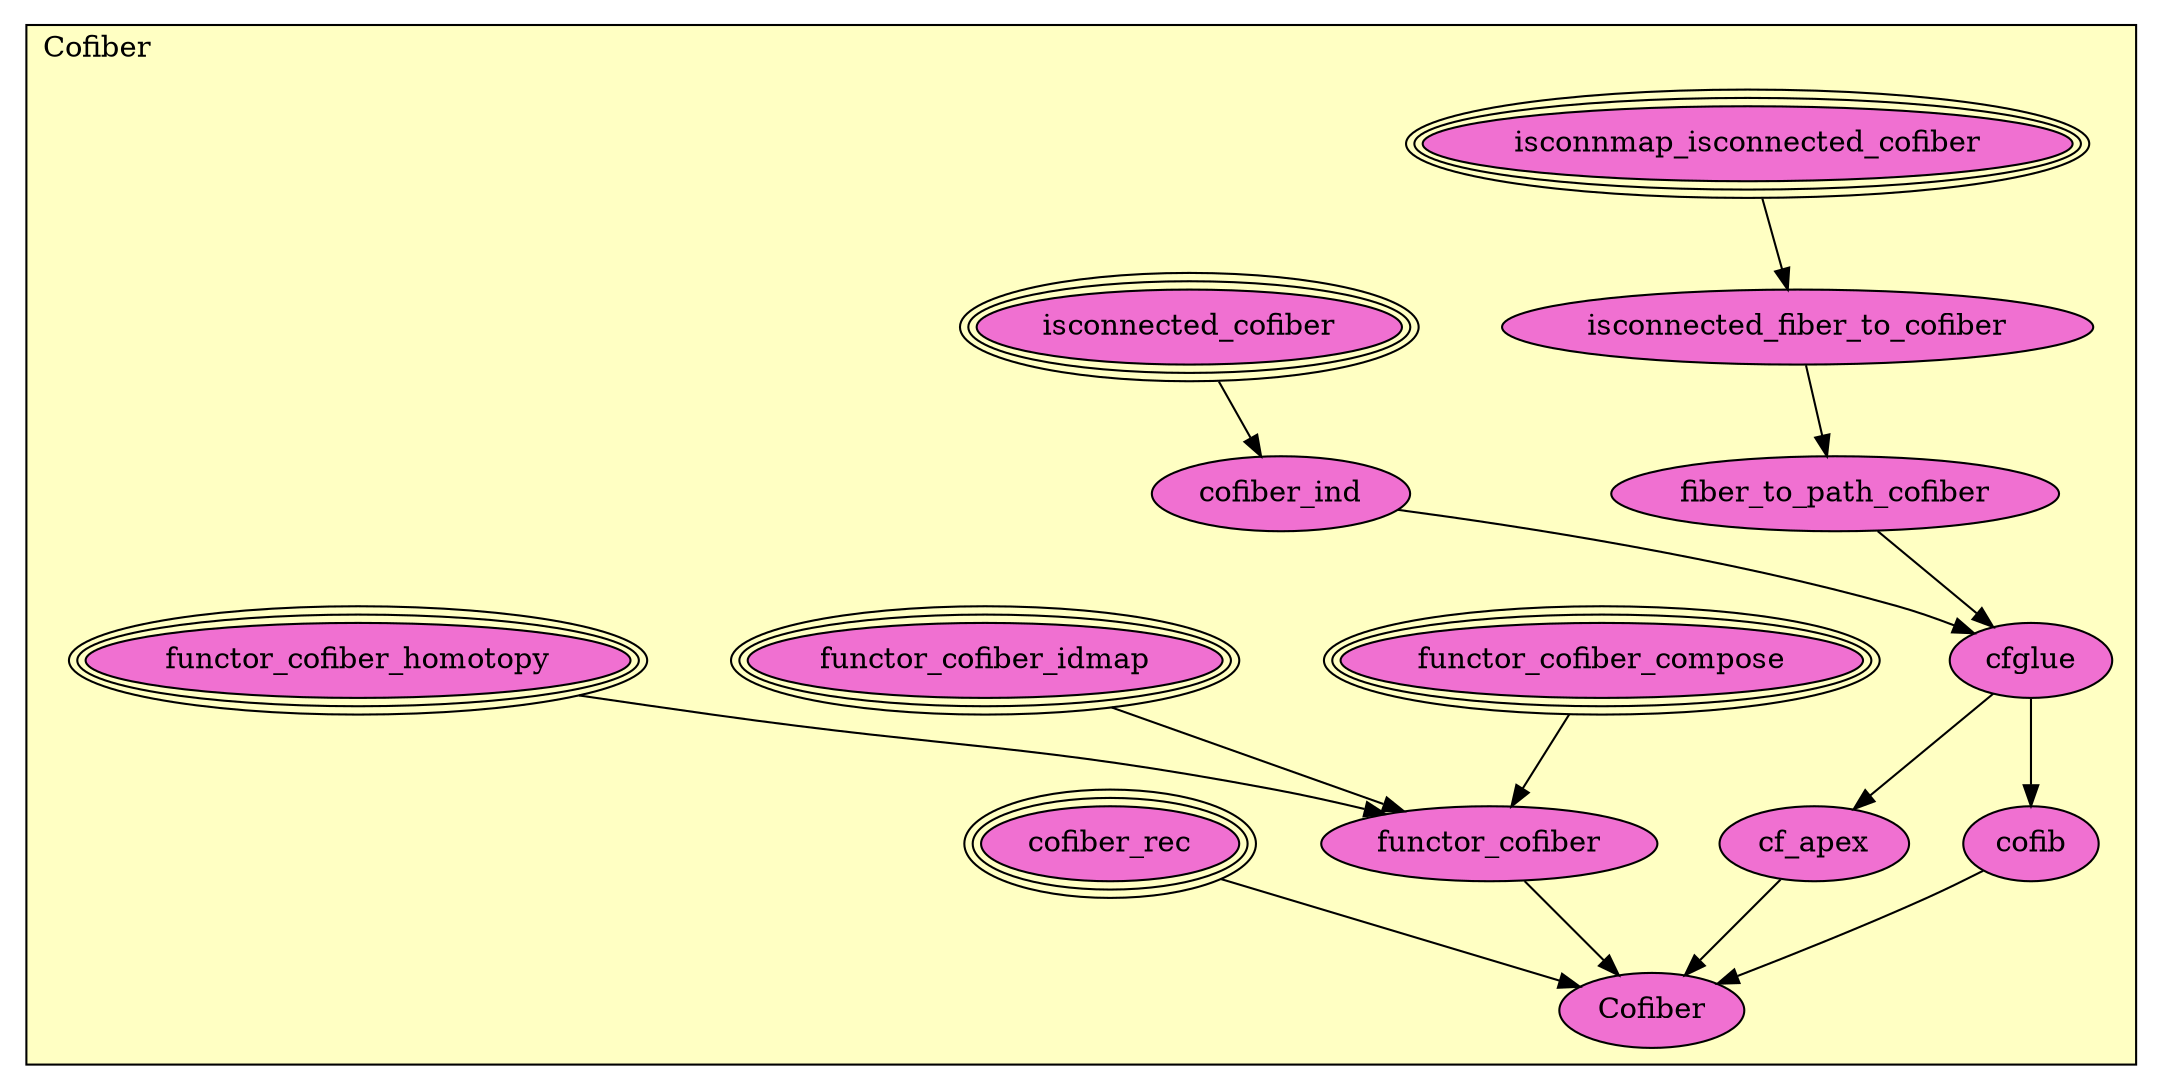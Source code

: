 digraph HoTT_Homotopy_Cofiber {
  graph [ratio=0.5]
  node [style=filled]
Cofiber_isconnmap_isconnected_cofiber [label="isconnmap_isconnected_cofiber", URL=<Cofiber.html#isconnmap_isconnected_cofiber>, peripheries=3, fillcolor="#F070D1"] ;
Cofiber_isconnected_fiber_to_cofiber [label="isconnected_fiber_to_cofiber", URL=<Cofiber.html#isconnected_fiber_to_cofiber>, fillcolor="#F070D1"] ;
Cofiber_fiber_to_path_cofiber [label="fiber_to_path_cofiber", URL=<Cofiber.html#fiber_to_path_cofiber>, fillcolor="#F070D1"] ;
Cofiber_isconnected_cofiber [label="isconnected_cofiber", URL=<Cofiber.html#isconnected_cofiber>, peripheries=3, fillcolor="#F070D1"] ;
Cofiber_functor_cofiber_compose [label="functor_cofiber_compose", URL=<Cofiber.html#functor_cofiber_compose>, peripheries=3, fillcolor="#F070D1"] ;
Cofiber_functor_cofiber_idmap [label="functor_cofiber_idmap", URL=<Cofiber.html#functor_cofiber_idmap>, peripheries=3, fillcolor="#F070D1"] ;
Cofiber_functor_cofiber_homotopy [label="functor_cofiber_homotopy", URL=<Cofiber.html#functor_cofiber_homotopy>, peripheries=3, fillcolor="#F070D1"] ;
Cofiber_functor_cofiber [label="functor_cofiber", URL=<Cofiber.html#functor_cofiber>, fillcolor="#F070D1"] ;
Cofiber_cofiber_ind [label="cofiber_ind", URL=<Cofiber.html#cofiber_ind>, fillcolor="#F070D1"] ;
Cofiber_cofiber_rec [label="cofiber_rec", URL=<Cofiber.html#cofiber_rec>, peripheries=3, fillcolor="#F070D1"] ;
Cofiber_cfglue [label="cfglue", URL=<Cofiber.html#cfglue>, fillcolor="#F070D1"] ;
Cofiber_cf_apex [label="cf_apex", URL=<Cofiber.html#cf_apex>, fillcolor="#F070D1"] ;
Cofiber_cofib [label="cofib", URL=<Cofiber.html#cofib>, fillcolor="#F070D1"] ;
Cofiber_Cofiber [label="Cofiber", URL=<Cofiber.html#Cofiber>, fillcolor="#F070D1"] ;
  Cofiber_isconnmap_isconnected_cofiber -> Cofiber_isconnected_fiber_to_cofiber [] ;
  Cofiber_isconnected_fiber_to_cofiber -> Cofiber_fiber_to_path_cofiber [] ;
  Cofiber_fiber_to_path_cofiber -> Cofiber_cfglue [] ;
  Cofiber_isconnected_cofiber -> Cofiber_cofiber_ind [] ;
  Cofiber_functor_cofiber_compose -> Cofiber_functor_cofiber [] ;
  Cofiber_functor_cofiber_idmap -> Cofiber_functor_cofiber [] ;
  Cofiber_functor_cofiber_homotopy -> Cofiber_functor_cofiber [] ;
  Cofiber_functor_cofiber -> Cofiber_Cofiber [] ;
  Cofiber_cofiber_ind -> Cofiber_cfglue [] ;
  Cofiber_cofiber_rec -> Cofiber_Cofiber [] ;
  Cofiber_cfglue -> Cofiber_cf_apex [] ;
  Cofiber_cfglue -> Cofiber_cofib [] ;
  Cofiber_cf_apex -> Cofiber_Cofiber [] ;
  Cofiber_cofib -> Cofiber_Cofiber [] ;
subgraph cluster_Cofiber { label="Cofiber"; fillcolor="#FFFFC3"; labeljust=l; style=filled 
Cofiber_Cofiber; Cofiber_cofib; Cofiber_cf_apex; Cofiber_cfglue; Cofiber_cofiber_rec; Cofiber_cofiber_ind; Cofiber_functor_cofiber; Cofiber_functor_cofiber_homotopy; Cofiber_functor_cofiber_idmap; Cofiber_functor_cofiber_compose; Cofiber_isconnected_cofiber; Cofiber_fiber_to_path_cofiber; Cofiber_isconnected_fiber_to_cofiber; Cofiber_isconnmap_isconnected_cofiber; };
} /* END */
